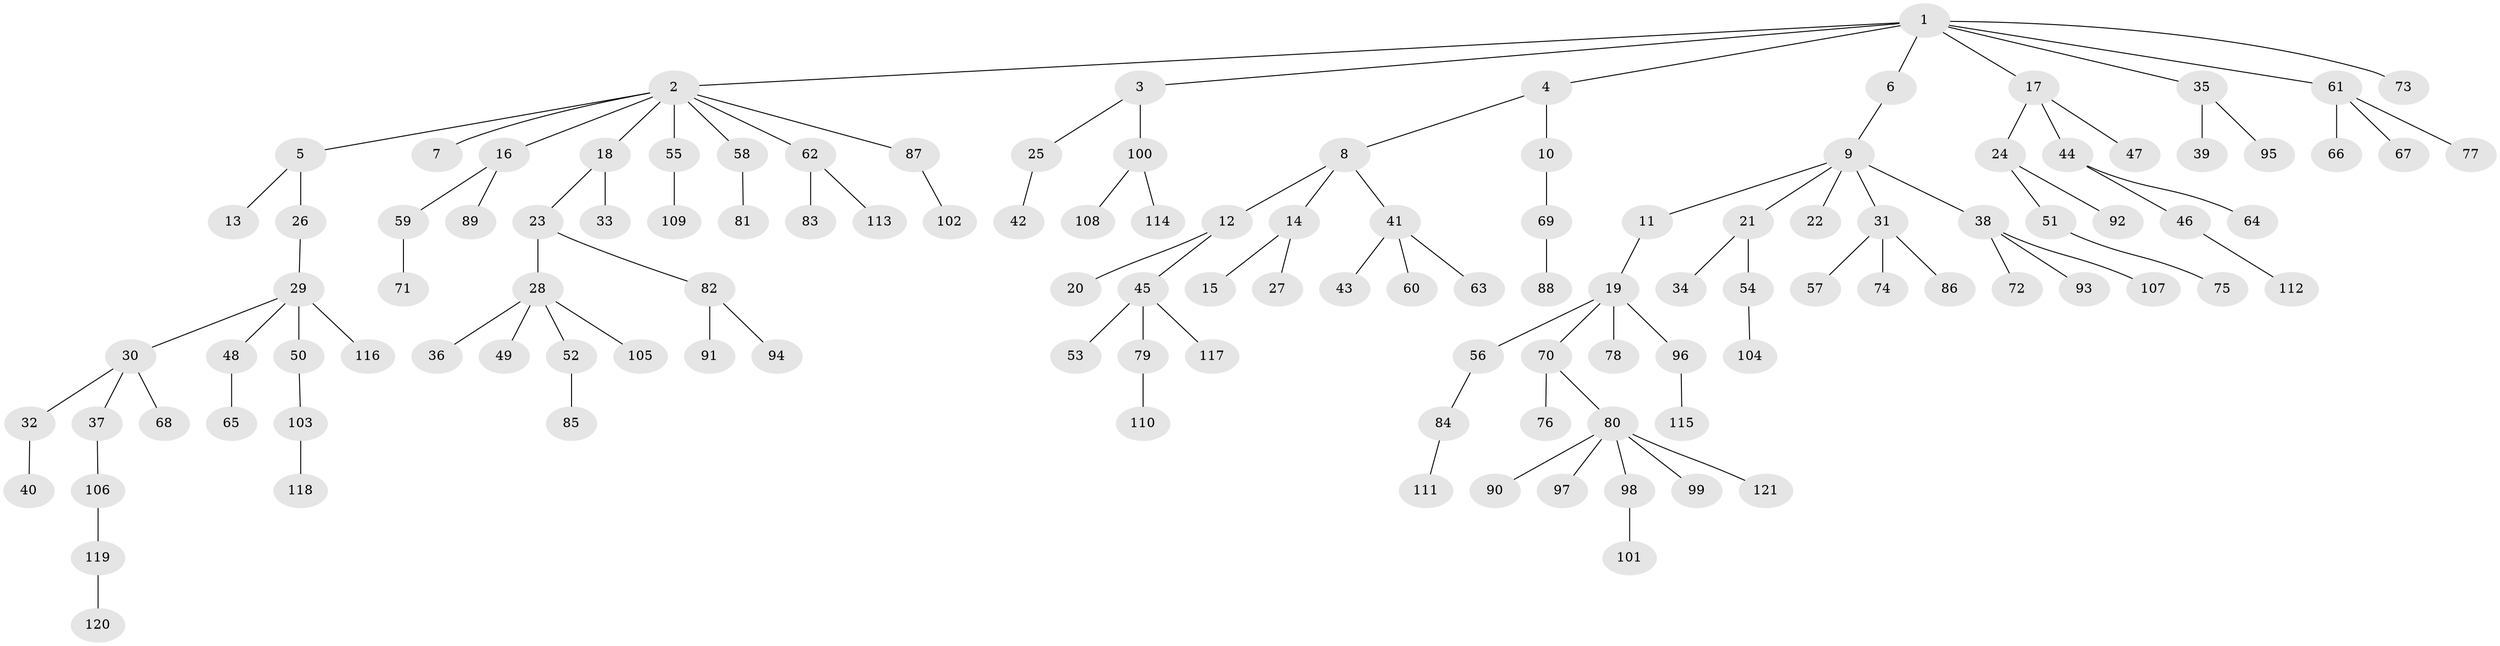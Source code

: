 // Generated by graph-tools (version 1.1) at 2025/36/03/09/25 02:36:40]
// undirected, 121 vertices, 120 edges
graph export_dot {
graph [start="1"]
  node [color=gray90,style=filled];
  1;
  2;
  3;
  4;
  5;
  6;
  7;
  8;
  9;
  10;
  11;
  12;
  13;
  14;
  15;
  16;
  17;
  18;
  19;
  20;
  21;
  22;
  23;
  24;
  25;
  26;
  27;
  28;
  29;
  30;
  31;
  32;
  33;
  34;
  35;
  36;
  37;
  38;
  39;
  40;
  41;
  42;
  43;
  44;
  45;
  46;
  47;
  48;
  49;
  50;
  51;
  52;
  53;
  54;
  55;
  56;
  57;
  58;
  59;
  60;
  61;
  62;
  63;
  64;
  65;
  66;
  67;
  68;
  69;
  70;
  71;
  72;
  73;
  74;
  75;
  76;
  77;
  78;
  79;
  80;
  81;
  82;
  83;
  84;
  85;
  86;
  87;
  88;
  89;
  90;
  91;
  92;
  93;
  94;
  95;
  96;
  97;
  98;
  99;
  100;
  101;
  102;
  103;
  104;
  105;
  106;
  107;
  108;
  109;
  110;
  111;
  112;
  113;
  114;
  115;
  116;
  117;
  118;
  119;
  120;
  121;
  1 -- 2;
  1 -- 3;
  1 -- 4;
  1 -- 6;
  1 -- 17;
  1 -- 35;
  1 -- 61;
  1 -- 73;
  2 -- 5;
  2 -- 7;
  2 -- 16;
  2 -- 18;
  2 -- 55;
  2 -- 58;
  2 -- 62;
  2 -- 87;
  3 -- 25;
  3 -- 100;
  4 -- 8;
  4 -- 10;
  5 -- 13;
  5 -- 26;
  6 -- 9;
  8 -- 12;
  8 -- 14;
  8 -- 41;
  9 -- 11;
  9 -- 21;
  9 -- 22;
  9 -- 31;
  9 -- 38;
  10 -- 69;
  11 -- 19;
  12 -- 20;
  12 -- 45;
  14 -- 15;
  14 -- 27;
  16 -- 59;
  16 -- 89;
  17 -- 24;
  17 -- 44;
  17 -- 47;
  18 -- 23;
  18 -- 33;
  19 -- 56;
  19 -- 70;
  19 -- 78;
  19 -- 96;
  21 -- 34;
  21 -- 54;
  23 -- 28;
  23 -- 82;
  24 -- 51;
  24 -- 92;
  25 -- 42;
  26 -- 29;
  28 -- 36;
  28 -- 49;
  28 -- 52;
  28 -- 105;
  29 -- 30;
  29 -- 48;
  29 -- 50;
  29 -- 116;
  30 -- 32;
  30 -- 37;
  30 -- 68;
  31 -- 57;
  31 -- 74;
  31 -- 86;
  32 -- 40;
  35 -- 39;
  35 -- 95;
  37 -- 106;
  38 -- 72;
  38 -- 93;
  38 -- 107;
  41 -- 43;
  41 -- 60;
  41 -- 63;
  44 -- 46;
  44 -- 64;
  45 -- 53;
  45 -- 79;
  45 -- 117;
  46 -- 112;
  48 -- 65;
  50 -- 103;
  51 -- 75;
  52 -- 85;
  54 -- 104;
  55 -- 109;
  56 -- 84;
  58 -- 81;
  59 -- 71;
  61 -- 66;
  61 -- 67;
  61 -- 77;
  62 -- 83;
  62 -- 113;
  69 -- 88;
  70 -- 76;
  70 -- 80;
  79 -- 110;
  80 -- 90;
  80 -- 97;
  80 -- 98;
  80 -- 99;
  80 -- 121;
  82 -- 91;
  82 -- 94;
  84 -- 111;
  87 -- 102;
  96 -- 115;
  98 -- 101;
  100 -- 108;
  100 -- 114;
  103 -- 118;
  106 -- 119;
  119 -- 120;
}
